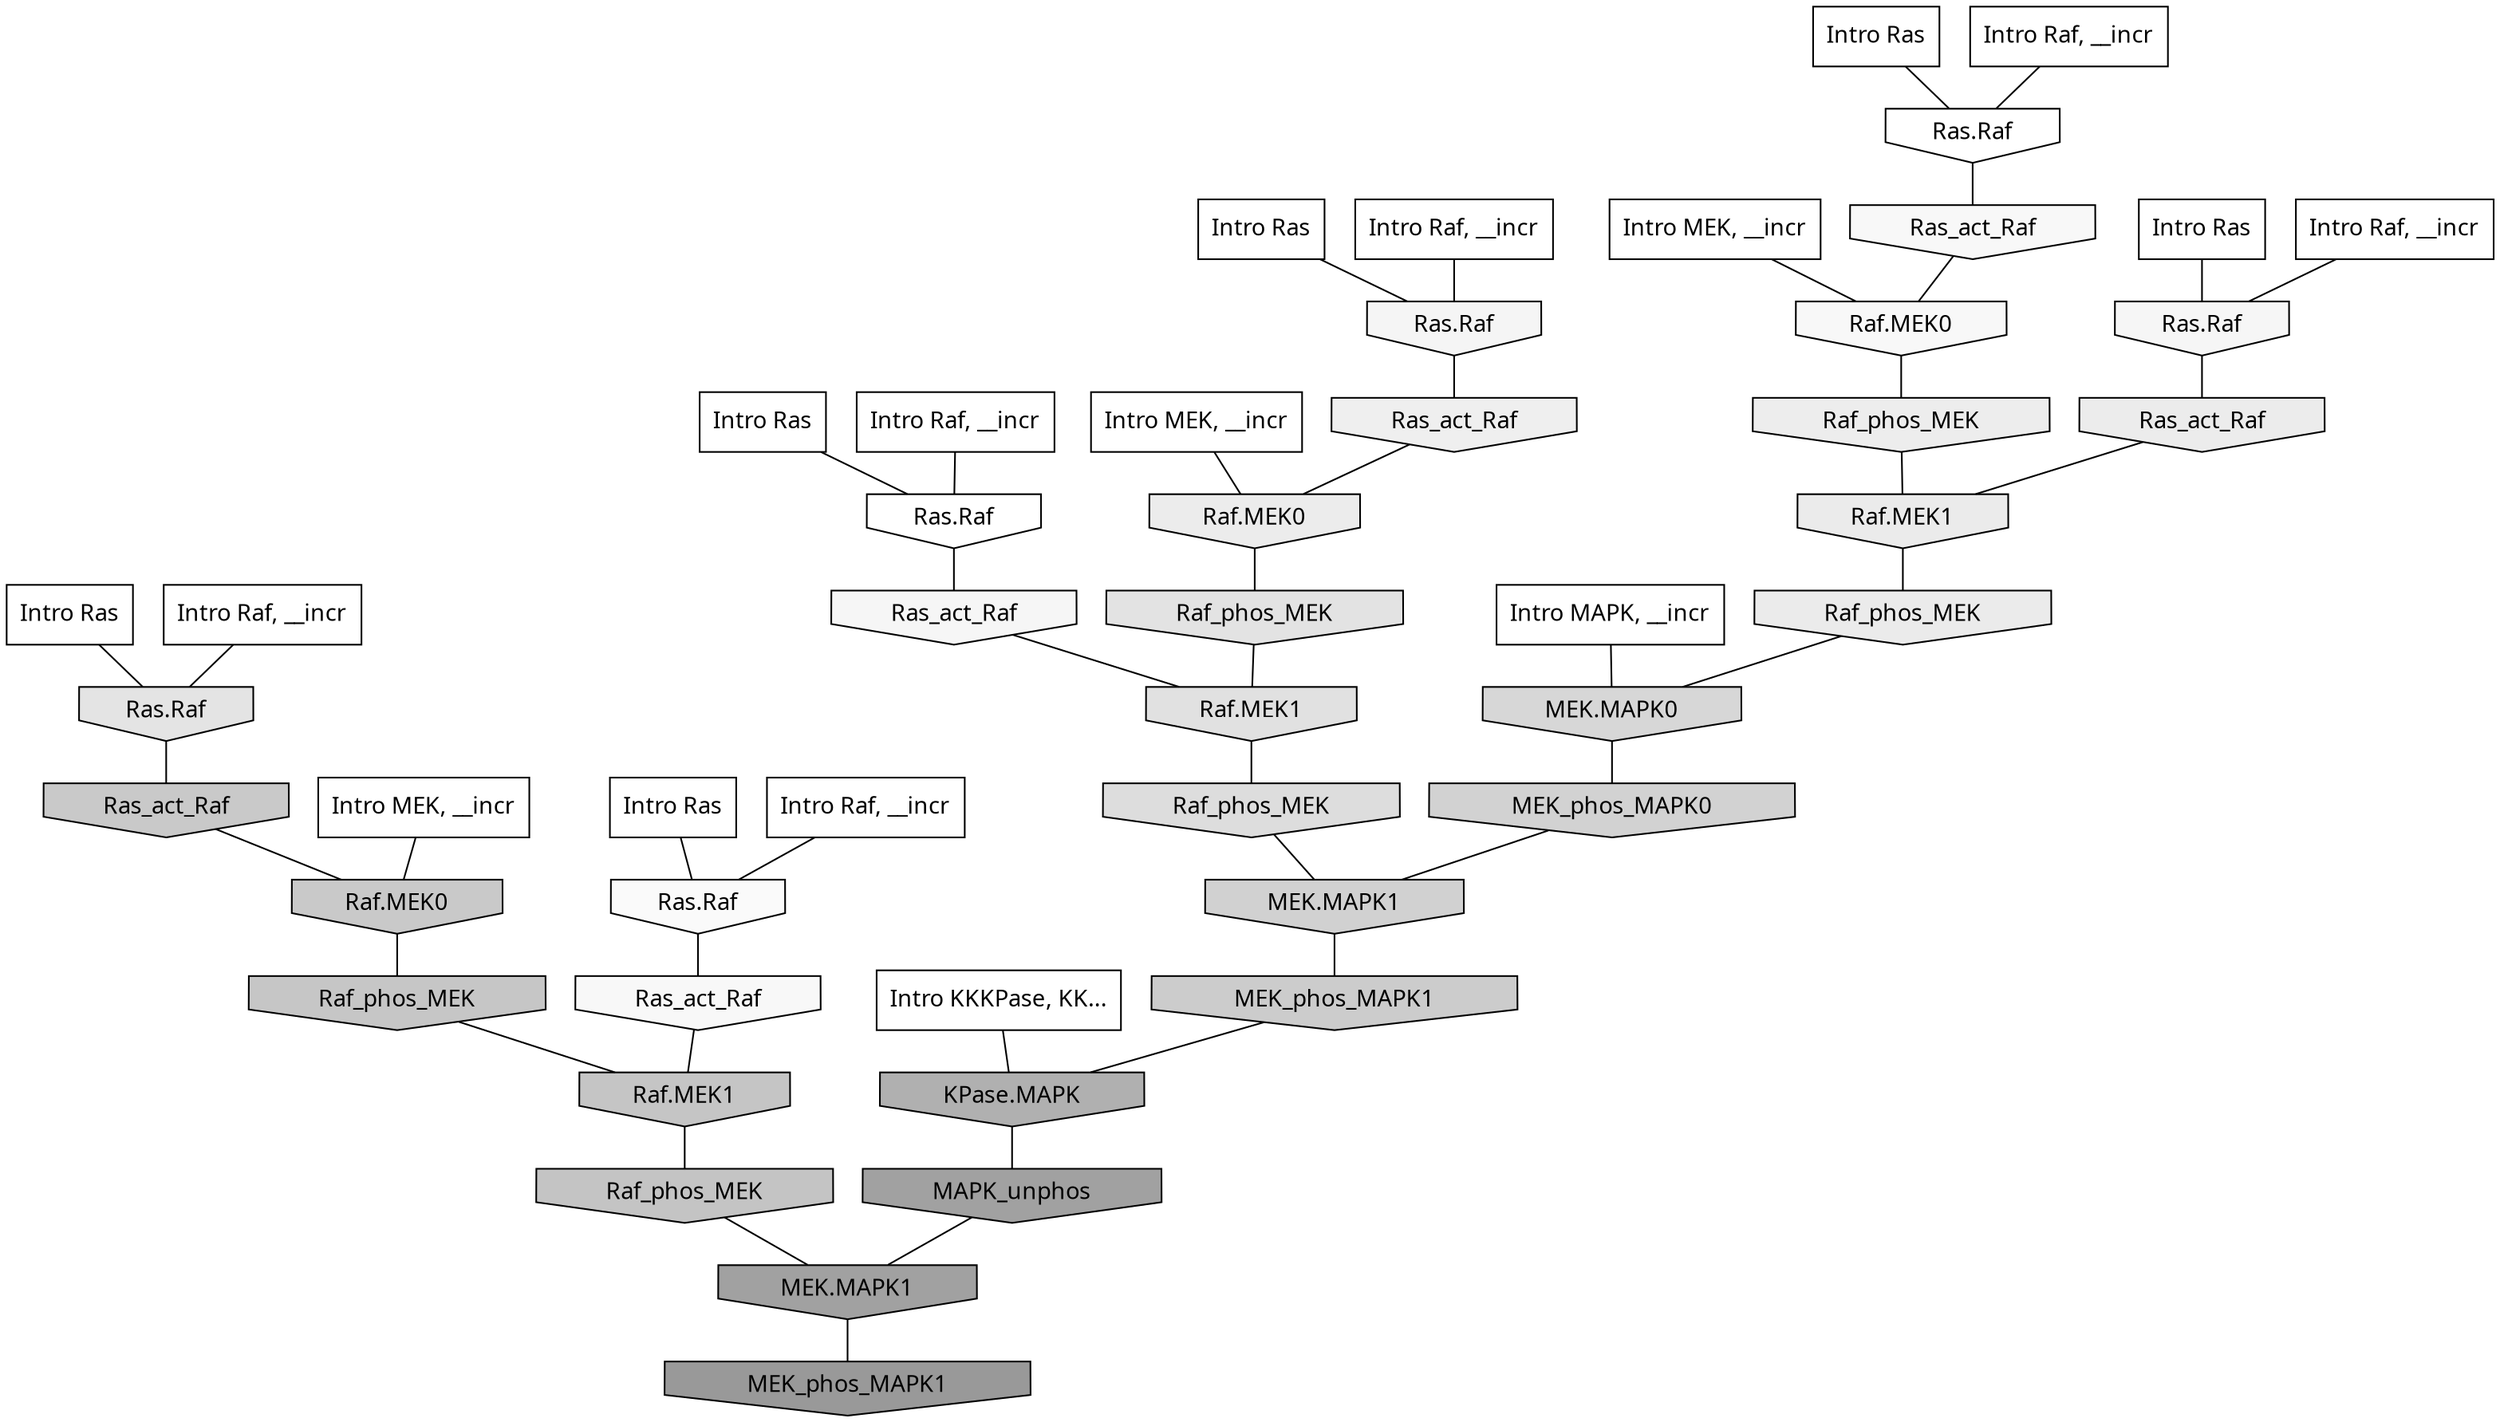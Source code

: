 digraph G{
  rankdir="TB";
  ranksep=0.30;
  node [fontname="CMU Serif"];
  edge [fontname="CMU Serif"];
  
  2 [label="Intro Ras", shape=rectangle, style=filled, fillcolor="0.000 0.000 1.000"]
  
  26 [label="Intro Ras", shape=rectangle, style=filled, fillcolor="0.000 0.000 1.000"]
  
  34 [label="Intro Ras", shape=rectangle, style=filled, fillcolor="0.000 0.000 1.000"]
  
  67 [label="Intro Ras", shape=rectangle, style=filled, fillcolor="0.000 0.000 1.000"]
  
  93 [label="Intro Ras", shape=rectangle, style=filled, fillcolor="0.000 0.000 1.000"]
  
  99 [label="Intro Ras", shape=rectangle, style=filled, fillcolor="0.000 0.000 1.000"]
  
  108 [label="Intro Raf, __incr", shape=rectangle, style=filled, fillcolor="0.000 0.000 1.000"]
  
  111 [label="Intro Raf, __incr", shape=rectangle, style=filled, fillcolor="0.000 0.000 1.000"]
  
  269 [label="Intro Raf, __incr", shape=rectangle, style=filled, fillcolor="0.000 0.000 1.000"]
  
  652 [label="Intro Raf, __incr", shape=rectangle, style=filled, fillcolor="0.000 0.000 1.000"]
  
  674 [label="Intro Raf, __incr", shape=rectangle, style=filled, fillcolor="0.000 0.000 1.000"]
  
  1007 [label="Intro Raf, __incr", shape=rectangle, style=filled, fillcolor="0.000 0.000 1.000"]
  
  1190 [label="Intro MEK, __incr", shape=rectangle, style=filled, fillcolor="0.000 0.000 1.000"]
  
  1439 [label="Intro MEK, __incr", shape=rectangle, style=filled, fillcolor="0.000 0.000 1.000"]
  
  1543 [label="Intro MEK, __incr", shape=rectangle, style=filled, fillcolor="0.000 0.000 1.000"]
  
  2556 [label="Intro MAPK, __incr", shape=rectangle, style=filled, fillcolor="0.000 0.000 1.000"]
  
  3110 [label="Intro KKKPase, KK...", shape=rectangle, style=filled, fillcolor="0.000 0.000 1.000"]
  
  3246 [label="Ras.Raf", shape=invhouse, style=filled, fillcolor="0.000 0.000 1.000"]
  
  3282 [label="Ras.Raf", shape=invhouse, style=filled, fillcolor="0.000 0.000 1.000"]
  
  3537 [label="Ras.Raf", shape=invhouse, style=filled, fillcolor="0.000 0.000 0.979"]
  
  3645 [label="Ras_act_Raf", shape=invhouse, style=filled, fillcolor="0.000 0.000 0.972"]
  
  3660 [label="Ras_act_Raf", shape=invhouse, style=filled, fillcolor="0.000 0.000 0.971"]
  
  3663 [label="Raf.MEK0", shape=invhouse, style=filled, fillcolor="0.000 0.000 0.971"]
  
  3793 [label="Ras_act_Raf", shape=invhouse, style=filled, fillcolor="0.000 0.000 0.964"]
  
  3838 [label="Ras.Raf", shape=invhouse, style=filled, fillcolor="0.000 0.000 0.963"]
  
  3921 [label="Ras.Raf", shape=invhouse, style=filled, fillcolor="0.000 0.000 0.959"]
  
  4558 [label="Ras_act_Raf", shape=invhouse, style=filled, fillcolor="0.000 0.000 0.935"]
  
  4795 [label="Raf_phos_MEK", shape=invhouse, style=filled, fillcolor="0.000 0.000 0.926"]
  
  4866 [label="Raf.MEK0", shape=invhouse, style=filled, fillcolor="0.000 0.000 0.924"]
  
  4908 [label="Ras_act_Raf", shape=invhouse, style=filled, fillcolor="0.000 0.000 0.922"]
  
  4934 [label="Raf.MEK1", shape=invhouse, style=filled, fillcolor="0.000 0.000 0.921"]
  
  5004 [label="Raf_phos_MEK", shape=invhouse, style=filled, fillcolor="0.000 0.000 0.918"]
  
  5842 [label="Ras.Raf", shape=invhouse, style=filled, fillcolor="0.000 0.000 0.891"]
  
  5955 [label="Raf_phos_MEK", shape=invhouse, style=filled, fillcolor="0.000 0.000 0.888"]
  
  6169 [label="Raf.MEK1", shape=invhouse, style=filled, fillcolor="0.000 0.000 0.881"]
  
  6896 [label="Raf_phos_MEK", shape=invhouse, style=filled, fillcolor="0.000 0.000 0.864"]
  
  8036 [label="MEK.MAPK0", shape=invhouse, style=filled, fillcolor="0.000 0.000 0.843"]
  
  9363 [label="MEK_phos_MAPK0", shape=invhouse, style=filled, fillcolor="0.000 0.000 0.821"]
  
  9496 [label="MEK.MAPK1", shape=invhouse, style=filled, fillcolor="0.000 0.000 0.819"]
  
  11241 [label="MEK_phos_MAPK1", shape=invhouse, style=filled, fillcolor="0.000 0.000 0.798"]
  
  12300 [label="Ras_act_Raf", shape=invhouse, style=filled, fillcolor="0.000 0.000 0.788"]
  
  12307 [label="Raf.MEK0", shape=invhouse, style=filled, fillcolor="0.000 0.000 0.788"]
  
  13380 [label="Raf_phos_MEK", shape=invhouse, style=filled, fillcolor="0.000 0.000 0.777"]
  
  13951 [label="Raf.MEK1", shape=invhouse, style=filled, fillcolor="0.000 0.000 0.772"]
  
  14411 [label="Raf_phos_MEK", shape=invhouse, style=filled, fillcolor="0.000 0.000 0.769"]
  
  19178 [label="KPase.MAPK", shape=invhouse, style=filled, fillcolor="0.000 0.000 0.690"]
  
  20923 [label="MAPK_unphos", shape=invhouse, style=filled, fillcolor="0.000 0.000 0.632"]
  
  20925 [label="MEK.MAPK1", shape=invhouse, style=filled, fillcolor="0.000 0.000 0.632"]
  
  21703 [label="MEK_phos_MAPK1", shape=invhouse, style=filled, fillcolor="0.000 0.000 0.600"]
  
  
  20925 -> 21703 [dir=none, color="0.000 0.000 0.000"] 
  20923 -> 20925 [dir=none, color="0.000 0.000 0.000"] 
  19178 -> 20923 [dir=none, color="0.000 0.000 0.000"] 
  14411 -> 20925 [dir=none, color="0.000 0.000 0.000"] 
  13951 -> 14411 [dir=none, color="0.000 0.000 0.000"] 
  13380 -> 13951 [dir=none, color="0.000 0.000 0.000"] 
  12307 -> 13380 [dir=none, color="0.000 0.000 0.000"] 
  12300 -> 12307 [dir=none, color="0.000 0.000 0.000"] 
  11241 -> 19178 [dir=none, color="0.000 0.000 0.000"] 
  9496 -> 11241 [dir=none, color="0.000 0.000 0.000"] 
  9363 -> 9496 [dir=none, color="0.000 0.000 0.000"] 
  8036 -> 9363 [dir=none, color="0.000 0.000 0.000"] 
  6896 -> 9496 [dir=none, color="0.000 0.000 0.000"] 
  6169 -> 6896 [dir=none, color="0.000 0.000 0.000"] 
  5955 -> 6169 [dir=none, color="0.000 0.000 0.000"] 
  5842 -> 12300 [dir=none, color="0.000 0.000 0.000"] 
  5004 -> 8036 [dir=none, color="0.000 0.000 0.000"] 
  4934 -> 5004 [dir=none, color="0.000 0.000 0.000"] 
  4908 -> 4934 [dir=none, color="0.000 0.000 0.000"] 
  4866 -> 5955 [dir=none, color="0.000 0.000 0.000"] 
  4795 -> 4934 [dir=none, color="0.000 0.000 0.000"] 
  4558 -> 4866 [dir=none, color="0.000 0.000 0.000"] 
  3921 -> 4558 [dir=none, color="0.000 0.000 0.000"] 
  3838 -> 4908 [dir=none, color="0.000 0.000 0.000"] 
  3793 -> 6169 [dir=none, color="0.000 0.000 0.000"] 
  3663 -> 4795 [dir=none, color="0.000 0.000 0.000"] 
  3660 -> 3663 [dir=none, color="0.000 0.000 0.000"] 
  3645 -> 13951 [dir=none, color="0.000 0.000 0.000"] 
  3537 -> 3645 [dir=none, color="0.000 0.000 0.000"] 
  3282 -> 3793 [dir=none, color="0.000 0.000 0.000"] 
  3246 -> 3660 [dir=none, color="0.000 0.000 0.000"] 
  3110 -> 19178 [dir=none, color="0.000 0.000 0.000"] 
  2556 -> 8036 [dir=none, color="0.000 0.000 0.000"] 
  1543 -> 12307 [dir=none, color="0.000 0.000 0.000"] 
  1439 -> 4866 [dir=none, color="0.000 0.000 0.000"] 
  1190 -> 3663 [dir=none, color="0.000 0.000 0.000"] 
  1007 -> 3282 [dir=none, color="0.000 0.000 0.000"] 
  674 -> 3537 [dir=none, color="0.000 0.000 0.000"] 
  652 -> 3921 [dir=none, color="0.000 0.000 0.000"] 
  269 -> 3246 [dir=none, color="0.000 0.000 0.000"] 
  111 -> 5842 [dir=none, color="0.000 0.000 0.000"] 
  108 -> 3838 [dir=none, color="0.000 0.000 0.000"] 
  99 -> 3921 [dir=none, color="0.000 0.000 0.000"] 
  93 -> 3537 [dir=none, color="0.000 0.000 0.000"] 
  67 -> 3246 [dir=none, color="0.000 0.000 0.000"] 
  34 -> 3282 [dir=none, color="0.000 0.000 0.000"] 
  26 -> 3838 [dir=none, color="0.000 0.000 0.000"] 
  2 -> 5842 [dir=none, color="0.000 0.000 0.000"] 
  
  }
